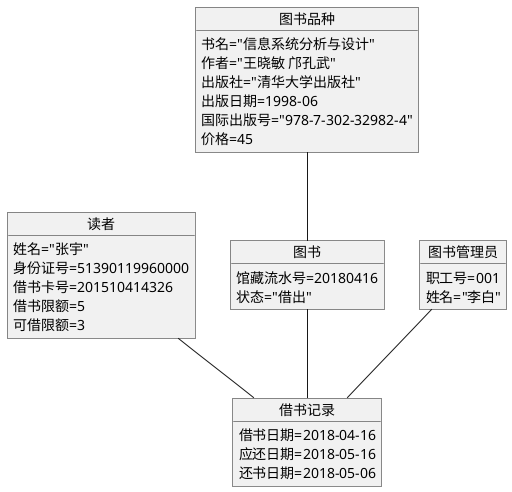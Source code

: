   @startuml
    object 读者 {
        姓名="张宇"
        身份证号=51390119960000
        借书卡号=201510414326
        借书限额=5
        可借限额=3
    }
    object 借书记录{
        借书日期=2018-04-16
        应还日期=2018-05-16
        还书日期=2018-05-06
    }
    object 图书{
        馆藏流水号=20180416
        状态="借出"
    }
    object 图书品种{
        书名="信息系统分析与设计"
        作者="王晓敏 邝孔武"
        出版社="清华大学出版社"
        出版日期=1998-06
        国际出版号="978-7-302-32982-4"
        价格=45
    }
    object 图书管理员{
        职工号=001
        姓名="李白"
    }
    读者 -- 借书记录
    图书品种 -- 图书
    图书 -- 借书记录
    图书管理员 -- 借书记录
    @enduml